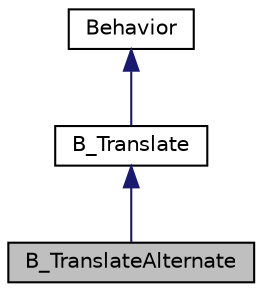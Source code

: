 digraph "B_TranslateAlternate"
{
  edge [fontname="Helvetica",fontsize="10",labelfontname="Helvetica",labelfontsize="10"];
  node [fontname="Helvetica",fontsize="10",shape=record];
  Node3 [label="B_TranslateAlternate",height=0.2,width=0.4,color="black", fillcolor="grey75", style="filled", fontcolor="black"];
  Node4 -> Node3 [dir="back",color="midnightblue",fontsize="10",style="solid",fontname="Helvetica"];
  Node4 [label="B_Translate",height=0.2,width=0.4,color="black", fillcolor="white", style="filled",URL="$class_b___translate.html"];
  Node5 -> Node4 [dir="back",color="midnightblue",fontsize="10",style="solid",fontname="Helvetica"];
  Node5 [label="Behavior",height=0.2,width=0.4,color="black", fillcolor="white", style="filled",URL="$class_behavior.html"];
}
